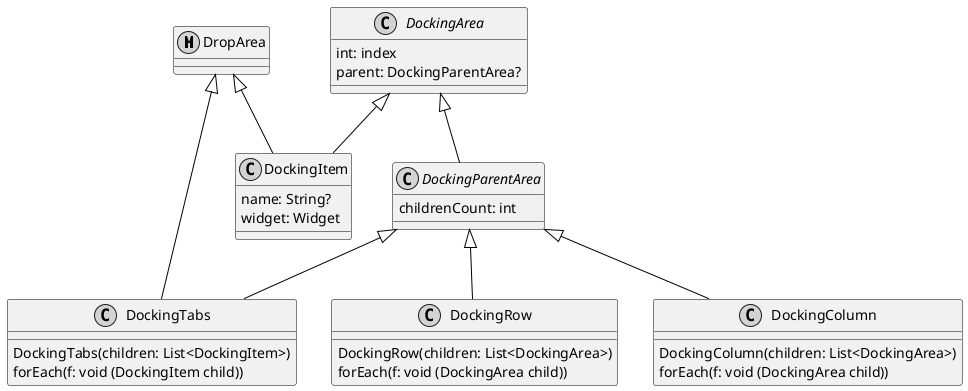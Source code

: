 @startuml

class DropArea << (M,lightgray) >>  #line:black

abstract class DockingArea << (C,lightgray) >> #line:black {
int: index
parent: DockingParentArea?
}

abstract class DockingParentArea << (C,lightgray) >> #line:black {
childrenCount: int
}

class DockingItem << (C,lightgray) >> #line:black {
name: String?
widget: Widget
}

class DockingRow << (C,lightgray) >> #line:black {
DockingRow(children: List<DockingArea>)
forEach(f: void (DockingArea child))
}

class DockingColumn << (C,lightgray) >> #line:black {
DockingColumn(children: List<DockingArea>)
forEach(f: void (DockingArea child))
}

class DockingTabs << (C,lightgray) >> #line:black {
DockingTabs(children: List<DockingItem>)
forEach(f: void (DockingItem child))
}

DockingArea <|-- DockingParentArea #line:black
DockingArea <|-- DockingItem #line:black
DockingParentArea <|-- DockingRow #line:black
DockingParentArea <|-- DockingColumn #line:black
DockingParentArea <|--  DockingTabs #line:black
DropArea <|-- DockingItem #line:black
DropArea <|-- DockingTabs #line:black

@enduml